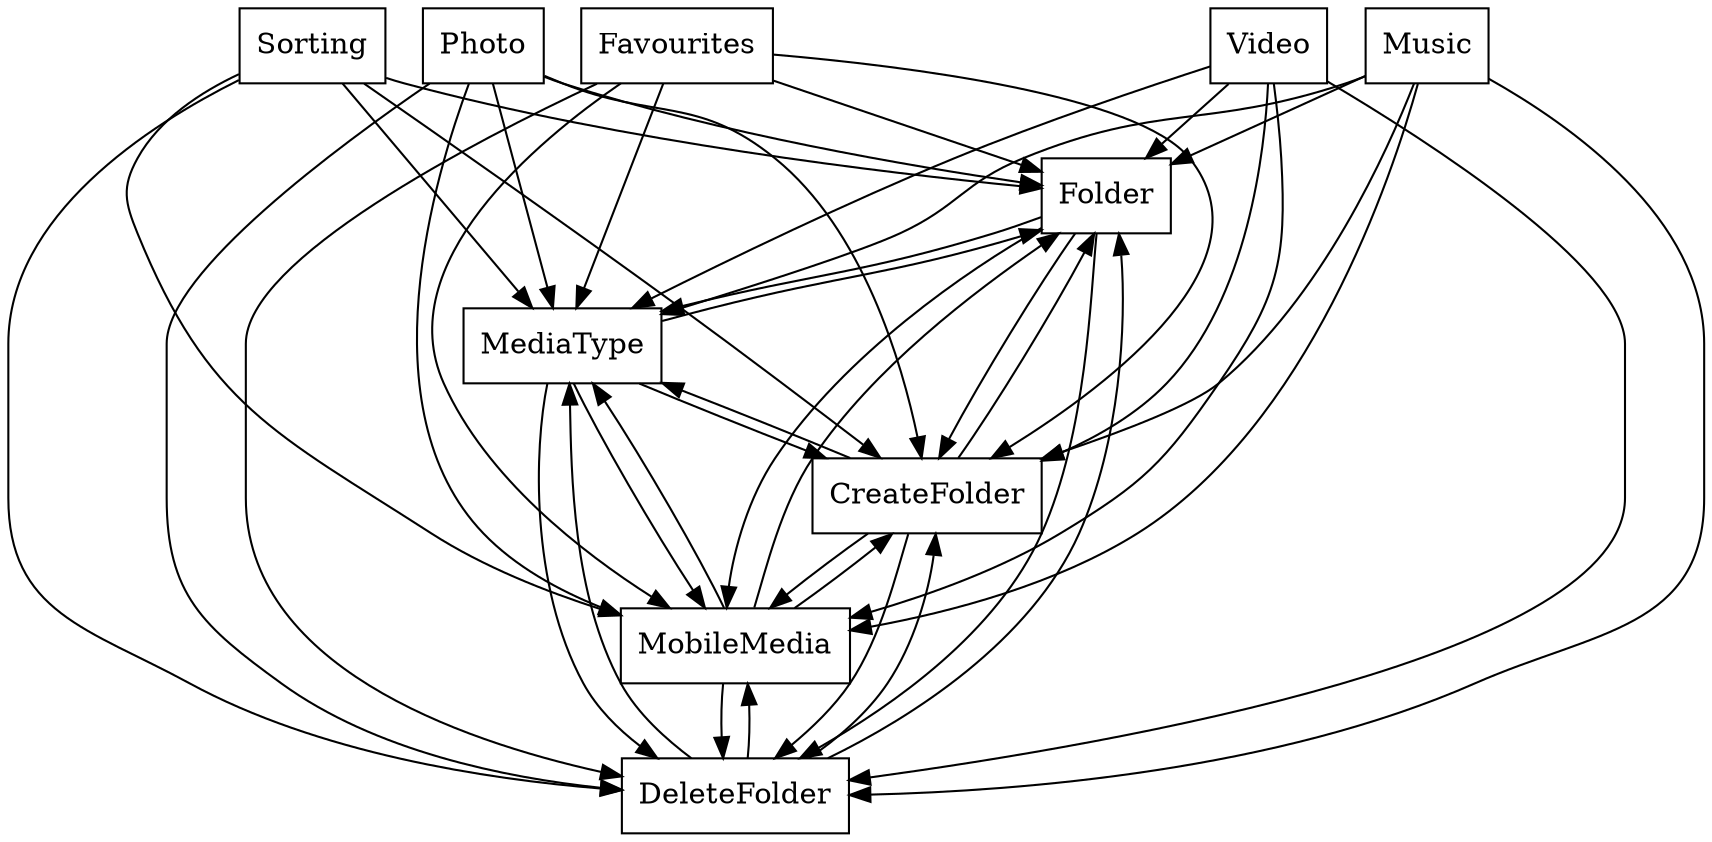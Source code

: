 digraph{
graph [rankdir=TB];
node [shape=box];
edge [arrowhead=normal];
0[label="Favourites",]
1[label="Folder",]
2[label="MediaType",]
3[label="Sorting",]
4[label="DeleteFolder",]
5[label="MobileMedia",]
6[label="CreateFolder",]
7[label="Music",]
8[label="Photo",]
9[label="Video",]
0->1[label="",]
0->2[label="",]
0->4[label="",]
0->5[label="",]
0->6[label="",]
1->2[label="",]
1->4[label="",]
1->5[label="",]
1->6[label="",]
2->1[label="",]
2->4[label="",]
2->5[label="",]
2->6[label="",]
3->1[label="",]
3->2[label="",]
3->4[label="",]
3->5[label="",]
3->6[label="",]
4->1[label="",]
4->2[label="",]
4->5[label="",]
4->6[label="",]
5->1[label="",]
5->2[label="",]
5->4[label="",]
5->6[label="",]
6->1[label="",]
6->2[label="",]
6->4[label="",]
6->5[label="",]
7->1[label="",]
7->2[label="",]
7->4[label="",]
7->5[label="",]
7->6[label="",]
8->1[label="",]
8->2[label="",]
8->4[label="",]
8->5[label="",]
8->6[label="",]
9->1[label="",]
9->2[label="",]
9->4[label="",]
9->5[label="",]
9->6[label="",]
}
